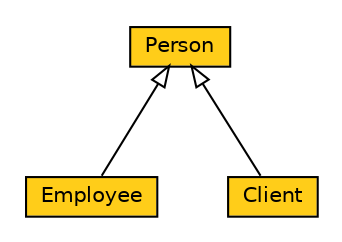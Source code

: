 #!/usr/local/bin/dot
#
# Class diagram 
# Generated by UMLGraph version 5.3 (http://www.umlgraph.org/)
#

digraph G {
	edge [fontname="Helvetica",fontsize=10,labelfontname="Helvetica",labelfontsize=10];
	node [fontname="Helvetica",fontsize=10,shape=plaintext];
	nodesep=0.25;
	ranksep=0.5;
	// Person
	c33 [label=<<table title="Person" border="0" cellborder="1" cellspacing="0" cellpadding="2" port="p" bgcolor=".13 .9 1"><tr><td><table border="0" cellspacing="0" cellpadding="1"><tr><td align="center" balign="center"> Person </td></tr></table></td></tr></table>>, URL="null", fontname="Helvetica", fontcolor="black", fontsize=10.0];
	// Employee
	c34 [label=<<table title="Employee" border="0" cellborder="1" cellspacing="0" cellpadding="2" port="p" bgcolor=".13 .9 1"><tr><td><table border="0" cellspacing="0" cellpadding="1"><tr><td align="center" balign="center"> Employee </td></tr></table></td></tr></table>>, URL="null", fontname="Helvetica", fontcolor="black", fontsize=10.0];
	// Client
	c35 [label=<<table title="Client" border="0" cellborder="1" cellspacing="0" cellpadding="2" port="p" bgcolor=".13 .9 1"><tr><td><table border="0" cellspacing="0" cellpadding="1"><tr><td align="center" balign="center"> Client </td></tr></table></td></tr></table>>, URL="null", fontname="Helvetica", fontcolor="black", fontsize=10.0];
	//Employee extends Person
	c33:p -> c34:p [dir=back,arrowtail=empty];
	//Client extends Person
	c33:p -> c35:p [dir=back,arrowtail=empty];
}

